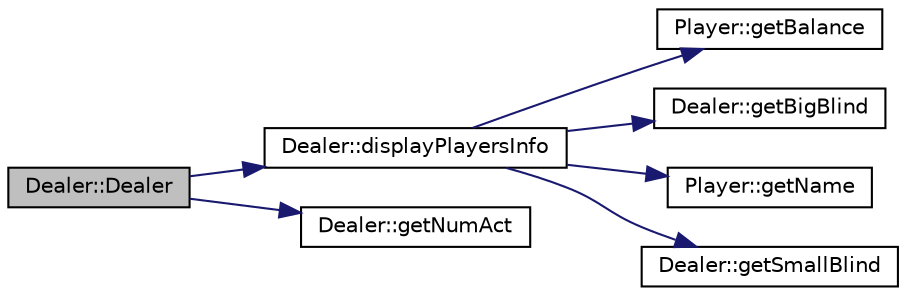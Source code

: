 digraph "Dealer::Dealer"
{
 // LATEX_PDF_SIZE
  edge [fontname="Helvetica",fontsize="10",labelfontname="Helvetica",labelfontsize="10"];
  node [fontname="Helvetica",fontsize="10",shape=record];
  rankdir="LR";
  Node1 [label="Dealer::Dealer",height=0.2,width=0.4,color="black", fillcolor="grey75", style="filled", fontcolor="black",tooltip=" "];
  Node1 -> Node2 [color="midnightblue",fontsize="10",style="solid",fontname="Helvetica"];
  Node2 [label="Dealer::displayPlayersInfo",height=0.2,width=0.4,color="black", fillcolor="white", style="filled",URL="$class_dealer.html#a1bebb91ee3cd24a7d43c406bd5309507",tooltip=" "];
  Node2 -> Node3 [color="midnightblue",fontsize="10",style="solid",fontname="Helvetica"];
  Node3 [label="Player::getBalance",height=0.2,width=0.4,color="black", fillcolor="white", style="filled",URL="$class_player.html#acc01dcfa07d6244c64fb5f4e2258edac",tooltip=" "];
  Node2 -> Node4 [color="midnightblue",fontsize="10",style="solid",fontname="Helvetica"];
  Node4 [label="Dealer::getBigBlind",height=0.2,width=0.4,color="black", fillcolor="white", style="filled",URL="$class_dealer.html#adff52a7dfccbf3a54386d643c597f2f3",tooltip=" "];
  Node2 -> Node5 [color="midnightblue",fontsize="10",style="solid",fontname="Helvetica"];
  Node5 [label="Player::getName",height=0.2,width=0.4,color="black", fillcolor="white", style="filled",URL="$class_player.html#a4939193fc637f75bf7a11118334dae7e",tooltip=" "];
  Node2 -> Node6 [color="midnightblue",fontsize="10",style="solid",fontname="Helvetica"];
  Node6 [label="Dealer::getSmallBlind",height=0.2,width=0.4,color="black", fillcolor="white", style="filled",URL="$class_dealer.html#a7d2357e4cc841d02326ae907cb58feee",tooltip=" "];
  Node1 -> Node7 [color="midnightblue",fontsize="10",style="solid",fontname="Helvetica"];
  Node7 [label="Dealer::getNumAct",height=0.2,width=0.4,color="black", fillcolor="white", style="filled",URL="$class_dealer.html#a7bdd711a816ae8820c6ef42cd328612c",tooltip=" "];
}
